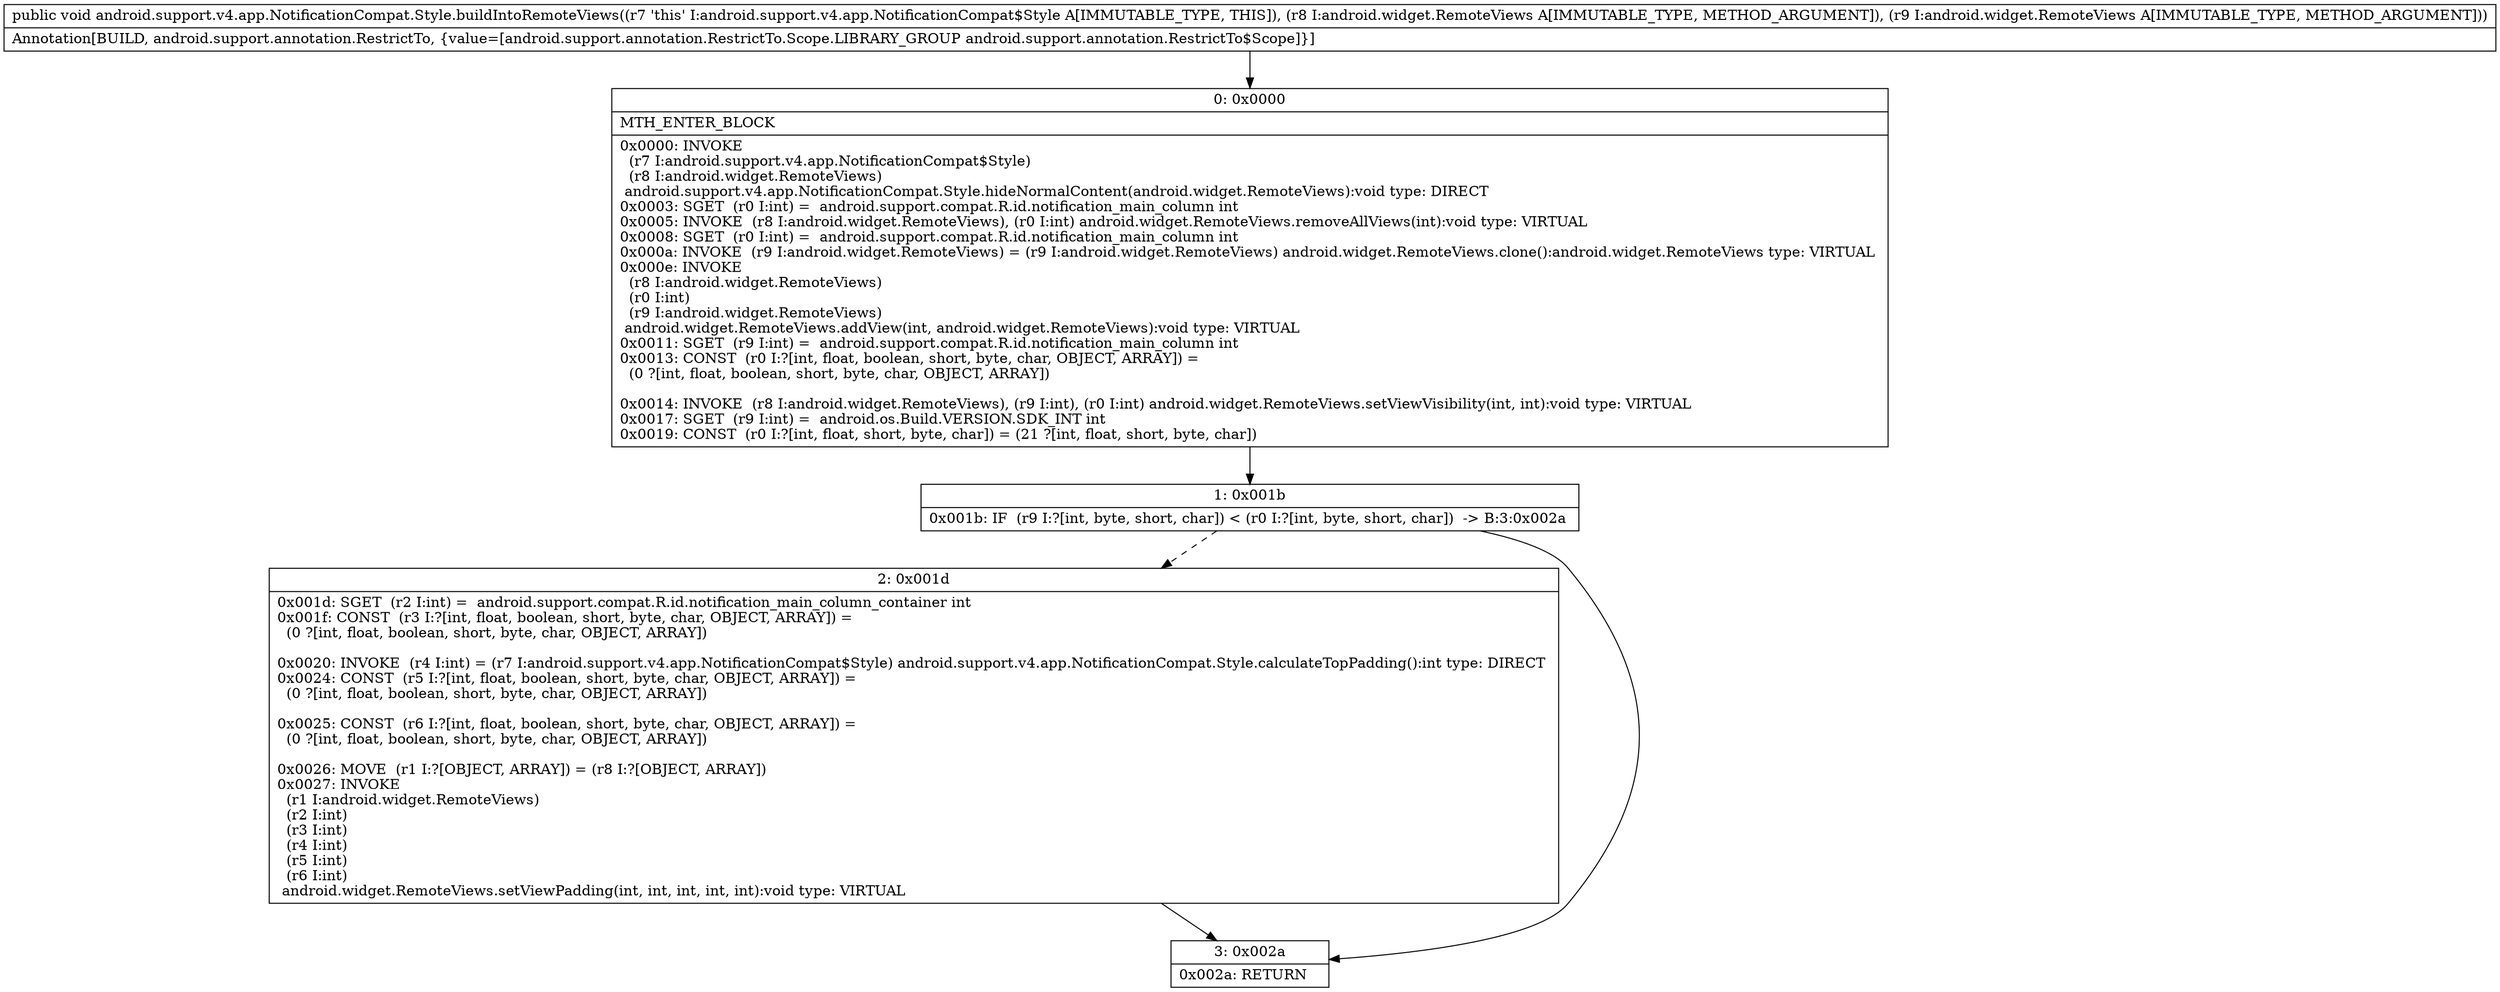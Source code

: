 digraph "CFG forandroid.support.v4.app.NotificationCompat.Style.buildIntoRemoteViews(Landroid\/widget\/RemoteViews;Landroid\/widget\/RemoteViews;)V" {
Node_0 [shape=record,label="{0\:\ 0x0000|MTH_ENTER_BLOCK\l|0x0000: INVOKE  \l  (r7 I:android.support.v4.app.NotificationCompat$Style)\l  (r8 I:android.widget.RemoteViews)\l android.support.v4.app.NotificationCompat.Style.hideNormalContent(android.widget.RemoteViews):void type: DIRECT \l0x0003: SGET  (r0 I:int) =  android.support.compat.R.id.notification_main_column int \l0x0005: INVOKE  (r8 I:android.widget.RemoteViews), (r0 I:int) android.widget.RemoteViews.removeAllViews(int):void type: VIRTUAL \l0x0008: SGET  (r0 I:int) =  android.support.compat.R.id.notification_main_column int \l0x000a: INVOKE  (r9 I:android.widget.RemoteViews) = (r9 I:android.widget.RemoteViews) android.widget.RemoteViews.clone():android.widget.RemoteViews type: VIRTUAL \l0x000e: INVOKE  \l  (r8 I:android.widget.RemoteViews)\l  (r0 I:int)\l  (r9 I:android.widget.RemoteViews)\l android.widget.RemoteViews.addView(int, android.widget.RemoteViews):void type: VIRTUAL \l0x0011: SGET  (r9 I:int) =  android.support.compat.R.id.notification_main_column int \l0x0013: CONST  (r0 I:?[int, float, boolean, short, byte, char, OBJECT, ARRAY]) = \l  (0 ?[int, float, boolean, short, byte, char, OBJECT, ARRAY])\l \l0x0014: INVOKE  (r8 I:android.widget.RemoteViews), (r9 I:int), (r0 I:int) android.widget.RemoteViews.setViewVisibility(int, int):void type: VIRTUAL \l0x0017: SGET  (r9 I:int) =  android.os.Build.VERSION.SDK_INT int \l0x0019: CONST  (r0 I:?[int, float, short, byte, char]) = (21 ?[int, float, short, byte, char]) \l}"];
Node_1 [shape=record,label="{1\:\ 0x001b|0x001b: IF  (r9 I:?[int, byte, short, char]) \< (r0 I:?[int, byte, short, char])  \-\> B:3:0x002a \l}"];
Node_2 [shape=record,label="{2\:\ 0x001d|0x001d: SGET  (r2 I:int) =  android.support.compat.R.id.notification_main_column_container int \l0x001f: CONST  (r3 I:?[int, float, boolean, short, byte, char, OBJECT, ARRAY]) = \l  (0 ?[int, float, boolean, short, byte, char, OBJECT, ARRAY])\l \l0x0020: INVOKE  (r4 I:int) = (r7 I:android.support.v4.app.NotificationCompat$Style) android.support.v4.app.NotificationCompat.Style.calculateTopPadding():int type: DIRECT \l0x0024: CONST  (r5 I:?[int, float, boolean, short, byte, char, OBJECT, ARRAY]) = \l  (0 ?[int, float, boolean, short, byte, char, OBJECT, ARRAY])\l \l0x0025: CONST  (r6 I:?[int, float, boolean, short, byte, char, OBJECT, ARRAY]) = \l  (0 ?[int, float, boolean, short, byte, char, OBJECT, ARRAY])\l \l0x0026: MOVE  (r1 I:?[OBJECT, ARRAY]) = (r8 I:?[OBJECT, ARRAY]) \l0x0027: INVOKE  \l  (r1 I:android.widget.RemoteViews)\l  (r2 I:int)\l  (r3 I:int)\l  (r4 I:int)\l  (r5 I:int)\l  (r6 I:int)\l android.widget.RemoteViews.setViewPadding(int, int, int, int, int):void type: VIRTUAL \l}"];
Node_3 [shape=record,label="{3\:\ 0x002a|0x002a: RETURN   \l}"];
MethodNode[shape=record,label="{public void android.support.v4.app.NotificationCompat.Style.buildIntoRemoteViews((r7 'this' I:android.support.v4.app.NotificationCompat$Style A[IMMUTABLE_TYPE, THIS]), (r8 I:android.widget.RemoteViews A[IMMUTABLE_TYPE, METHOD_ARGUMENT]), (r9 I:android.widget.RemoteViews A[IMMUTABLE_TYPE, METHOD_ARGUMENT]))  | Annotation[BUILD, android.support.annotation.RestrictTo, \{value=[android.support.annotation.RestrictTo.Scope.LIBRARY_GROUP android.support.annotation.RestrictTo$Scope]\}]\l}"];
MethodNode -> Node_0;
Node_0 -> Node_1;
Node_1 -> Node_2[style=dashed];
Node_1 -> Node_3;
Node_2 -> Node_3;
}

